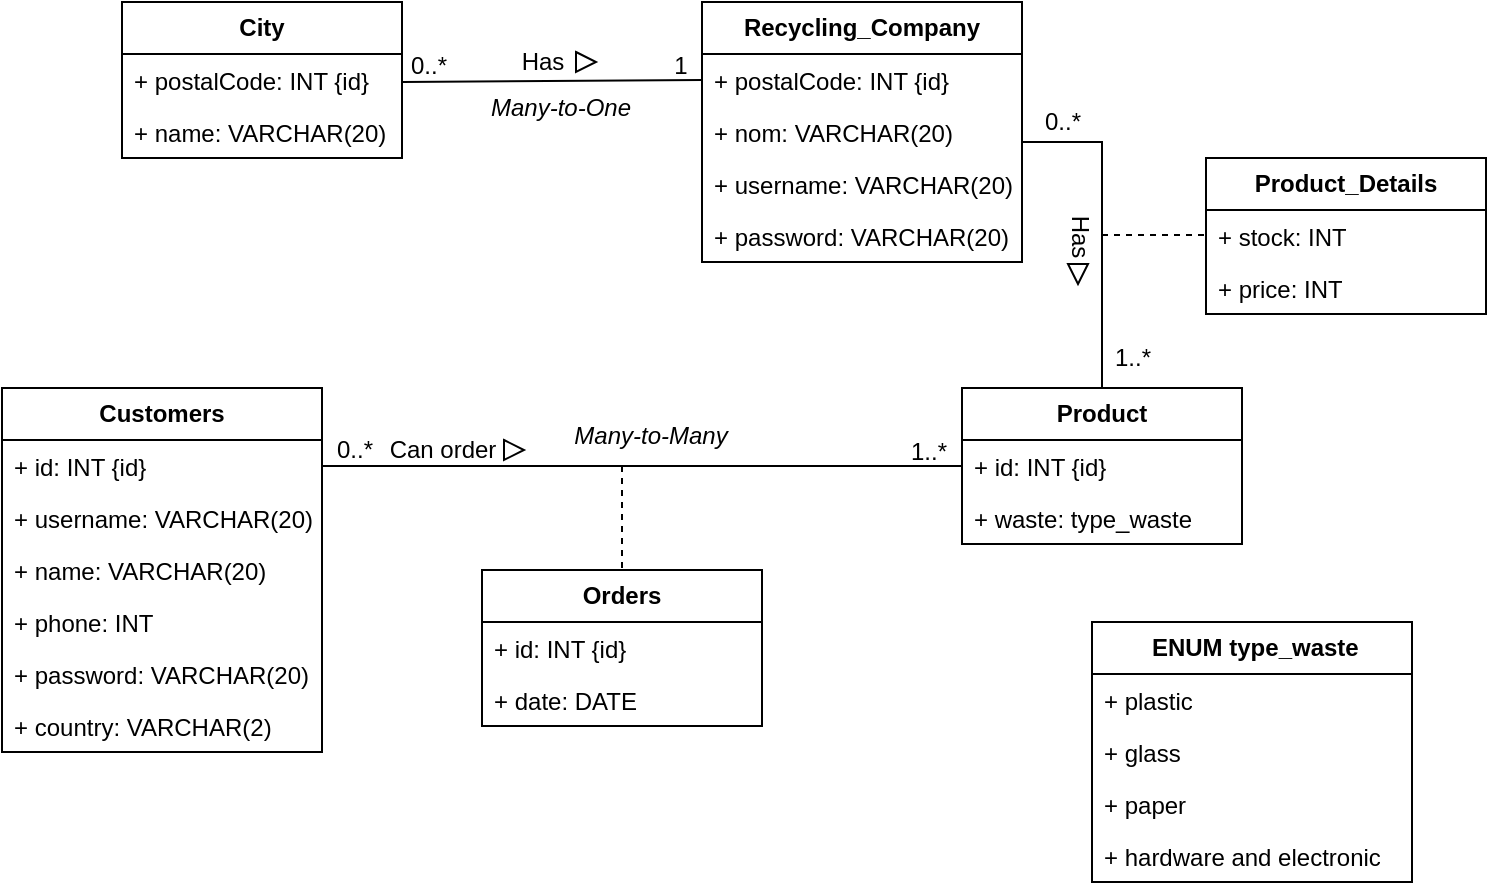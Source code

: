 <mxfile version="24.2.0" type="device">
  <diagram id="C5RBs43oDa-KdzZeNtuy" name="Page-1">
    <mxGraphModel dx="1050" dy="565" grid="1" gridSize="10" guides="1" tooltips="1" connect="1" arrows="1" fold="1" page="1" pageScale="1" pageWidth="827" pageHeight="1169" math="0" shadow="0">
      <root>
        <mxCell id="WIyWlLk6GJQsqaUBKTNV-0" />
        <mxCell id="WIyWlLk6GJQsqaUBKTNV-1" parent="WIyWlLk6GJQsqaUBKTNV-0" />
        <mxCell id="Xw6bSQkJ1ffog_yvcohS-8" value="&lt;div&gt;&lt;b&gt;City&lt;/b&gt;&lt;/div&gt;" style="swimlane;fontStyle=0;childLayout=stackLayout;horizontal=1;startSize=26;fillColor=none;horizontalStack=0;resizeParent=1;resizeParentMax=0;resizeLast=0;collapsible=1;marginBottom=0;whiteSpace=wrap;html=1;" parent="WIyWlLk6GJQsqaUBKTNV-1" vertex="1">
          <mxGeometry x="150" y="120" width="140" height="78" as="geometry" />
        </mxCell>
        <mxCell id="Xw6bSQkJ1ffog_yvcohS-9" value="+ postalCode: INT {id} " style="text;strokeColor=none;fillColor=none;align=left;verticalAlign=top;spacingLeft=4;spacingRight=4;overflow=hidden;rotatable=0;points=[[0,0.5],[1,0.5]];portConstraint=eastwest;whiteSpace=wrap;html=1;" parent="Xw6bSQkJ1ffog_yvcohS-8" vertex="1">
          <mxGeometry y="26" width="140" height="26" as="geometry" />
        </mxCell>
        <mxCell id="Xw6bSQkJ1ffog_yvcohS-10" value="+ name: VARCHAR(20)" style="text;strokeColor=none;fillColor=none;align=left;verticalAlign=top;spacingLeft=4;spacingRight=4;overflow=hidden;rotatable=0;points=[[0,0.5],[1,0.5]];portConstraint=eastwest;whiteSpace=wrap;html=1;" parent="Xw6bSQkJ1ffog_yvcohS-8" vertex="1">
          <mxGeometry y="52" width="140" height="26" as="geometry" />
        </mxCell>
        <mxCell id="Xw6bSQkJ1ffog_yvcohS-12" value="&lt;div&gt;Customers&lt;/div&gt;" style="swimlane;fontStyle=1;childLayout=stackLayout;horizontal=1;startSize=26;fillColor=none;horizontalStack=0;resizeParent=1;resizeParentMax=0;resizeLast=0;collapsible=1;marginBottom=0;whiteSpace=wrap;html=1;" parent="WIyWlLk6GJQsqaUBKTNV-1" vertex="1">
          <mxGeometry x="90" y="313" width="160" height="182" as="geometry" />
        </mxCell>
        <mxCell id="Xw6bSQkJ1ffog_yvcohS-13" value="+ id: INT {id} " style="text;strokeColor=none;fillColor=none;align=left;verticalAlign=top;spacingLeft=4;spacingRight=4;overflow=hidden;rotatable=0;points=[[0,0.5],[1,0.5]];portConstraint=eastwest;whiteSpace=wrap;html=1;" parent="Xw6bSQkJ1ffog_yvcohS-12" vertex="1">
          <mxGeometry y="26" width="160" height="26" as="geometry" />
        </mxCell>
        <mxCell id="gv1R2zoai-N7ZF9RfeS_-21" value="+ username: VARCHAR(20)" style="text;strokeColor=none;fillColor=none;align=left;verticalAlign=top;spacingLeft=4;spacingRight=4;overflow=hidden;rotatable=0;points=[[0,0.5],[1,0.5]];portConstraint=eastwest;whiteSpace=wrap;html=1;" vertex="1" parent="Xw6bSQkJ1ffog_yvcohS-12">
          <mxGeometry y="52" width="160" height="26" as="geometry" />
        </mxCell>
        <mxCell id="Xw6bSQkJ1ffog_yvcohS-14" value="+ name: VARCHAR(20)" style="text;strokeColor=none;fillColor=none;align=left;verticalAlign=top;spacingLeft=4;spacingRight=4;overflow=hidden;rotatable=0;points=[[0,0.5],[1,0.5]];portConstraint=eastwest;whiteSpace=wrap;html=1;" parent="Xw6bSQkJ1ffog_yvcohS-12" vertex="1">
          <mxGeometry y="78" width="160" height="26" as="geometry" />
        </mxCell>
        <mxCell id="Xw6bSQkJ1ffog_yvcohS-15" value="+ phone: INT" style="text;strokeColor=none;fillColor=none;align=left;verticalAlign=top;spacingLeft=4;spacingRight=4;overflow=hidden;rotatable=0;points=[[0,0.5],[1,0.5]];portConstraint=eastwest;whiteSpace=wrap;html=1;" parent="Xw6bSQkJ1ffog_yvcohS-12" vertex="1">
          <mxGeometry y="104" width="160" height="26" as="geometry" />
        </mxCell>
        <mxCell id="gv1R2zoai-N7ZF9RfeS_-22" value="+ password: VARCHAR(20)" style="text;strokeColor=none;fillColor=none;align=left;verticalAlign=top;spacingLeft=4;spacingRight=4;overflow=hidden;rotatable=0;points=[[0,0.5],[1,0.5]];portConstraint=eastwest;whiteSpace=wrap;html=1;" vertex="1" parent="Xw6bSQkJ1ffog_yvcohS-12">
          <mxGeometry y="130" width="160" height="26" as="geometry" />
        </mxCell>
        <mxCell id="Xw6bSQkJ1ffog_yvcohS-32" value="+ country: VARCHAR(2)" style="text;strokeColor=none;fillColor=none;align=left;verticalAlign=top;spacingLeft=4;spacingRight=4;overflow=hidden;rotatable=0;points=[[0,0.5],[1,0.5]];portConstraint=eastwest;whiteSpace=wrap;html=1;" parent="Xw6bSQkJ1ffog_yvcohS-12" vertex="1">
          <mxGeometry y="156" width="160" height="26" as="geometry" />
        </mxCell>
        <mxCell id="Xw6bSQkJ1ffog_yvcohS-17" value="Orders" style="swimlane;fontStyle=1;childLayout=stackLayout;horizontal=1;startSize=26;fillColor=none;horizontalStack=0;resizeParent=1;resizeParentMax=0;resizeLast=0;collapsible=1;marginBottom=0;whiteSpace=wrap;html=1;" parent="WIyWlLk6GJQsqaUBKTNV-1" vertex="1">
          <mxGeometry x="330" y="404" width="140" height="78" as="geometry" />
        </mxCell>
        <mxCell id="Xw6bSQkJ1ffog_yvcohS-18" value="+ id: INT {id} " style="text;strokeColor=none;fillColor=none;align=left;verticalAlign=top;spacingLeft=4;spacingRight=4;overflow=hidden;rotatable=0;points=[[0,0.5],[1,0.5]];portConstraint=eastwest;whiteSpace=wrap;html=1;" parent="Xw6bSQkJ1ffog_yvcohS-17" vertex="1">
          <mxGeometry y="26" width="140" height="26" as="geometry" />
        </mxCell>
        <mxCell id="Xw6bSQkJ1ffog_yvcohS-19" value="+ date: DATE" style="text;strokeColor=none;fillColor=none;align=left;verticalAlign=top;spacingLeft=4;spacingRight=4;overflow=hidden;rotatable=0;points=[[0,0.5],[1,0.5]];portConstraint=eastwest;whiteSpace=wrap;html=1;" parent="Xw6bSQkJ1ffog_yvcohS-17" vertex="1">
          <mxGeometry y="52" width="140" height="26" as="geometry" />
        </mxCell>
        <mxCell id="Xw6bSQkJ1ffog_yvcohS-21" value="&lt;b&gt;Recycling_Company&lt;/b&gt;" style="swimlane;fontStyle=0;childLayout=stackLayout;horizontal=1;startSize=26;fillColor=none;horizontalStack=0;resizeParent=1;resizeParentMax=0;resizeLast=0;collapsible=1;marginBottom=0;whiteSpace=wrap;html=1;" parent="WIyWlLk6GJQsqaUBKTNV-1" vertex="1">
          <mxGeometry x="440" y="120" width="160" height="130" as="geometry" />
        </mxCell>
        <mxCell id="Xw6bSQkJ1ffog_yvcohS-22" value="&lt;div&gt;+ postalCode: INT {id} &lt;/div&gt;" style="text;strokeColor=none;fillColor=none;align=left;verticalAlign=top;spacingLeft=4;spacingRight=4;overflow=hidden;rotatable=0;points=[[0,0.5],[1,0.5]];portConstraint=eastwest;whiteSpace=wrap;html=1;" parent="Xw6bSQkJ1ffog_yvcohS-21" vertex="1">
          <mxGeometry y="26" width="160" height="26" as="geometry" />
        </mxCell>
        <mxCell id="Xw6bSQkJ1ffog_yvcohS-23" value="+ nom: VARCHAR(20)" style="text;strokeColor=none;fillColor=none;align=left;verticalAlign=top;spacingLeft=4;spacingRight=4;overflow=hidden;rotatable=0;points=[[0,0.5],[1,0.5]];portConstraint=eastwest;whiteSpace=wrap;html=1;" parent="Xw6bSQkJ1ffog_yvcohS-21" vertex="1">
          <mxGeometry y="52" width="160" height="26" as="geometry" />
        </mxCell>
        <mxCell id="gv1R2zoai-N7ZF9RfeS_-23" value="+ username: VARCHAR(20)" style="text;strokeColor=none;fillColor=none;align=left;verticalAlign=top;spacingLeft=4;spacingRight=4;overflow=hidden;rotatable=0;points=[[0,0.5],[1,0.5]];portConstraint=eastwest;whiteSpace=wrap;html=1;" vertex="1" parent="Xw6bSQkJ1ffog_yvcohS-21">
          <mxGeometry y="78" width="160" height="26" as="geometry" />
        </mxCell>
        <mxCell id="gv1R2zoai-N7ZF9RfeS_-24" value="+ password: VARCHAR(20)" style="text;strokeColor=none;fillColor=none;align=left;verticalAlign=top;spacingLeft=4;spacingRight=4;overflow=hidden;rotatable=0;points=[[0,0.5],[1,0.5]];portConstraint=eastwest;whiteSpace=wrap;html=1;" vertex="1" parent="Xw6bSQkJ1ffog_yvcohS-21">
          <mxGeometry y="104" width="160" height="26" as="geometry" />
        </mxCell>
        <mxCell id="Xw6bSQkJ1ffog_yvcohS-25" value="&amp;nbsp;ENUM type_waste" style="swimlane;fontStyle=1;childLayout=stackLayout;horizontal=1;startSize=26;fillColor=none;horizontalStack=0;resizeParent=1;resizeParentMax=0;resizeLast=0;collapsible=1;marginBottom=0;whiteSpace=wrap;html=1;" parent="WIyWlLk6GJQsqaUBKTNV-1" vertex="1">
          <mxGeometry x="635" y="430" width="160" height="130" as="geometry" />
        </mxCell>
        <mxCell id="Xw6bSQkJ1ffog_yvcohS-26" value="+ plastic " style="text;strokeColor=none;fillColor=none;align=left;verticalAlign=top;spacingLeft=4;spacingRight=4;overflow=hidden;rotatable=0;points=[[0,0.5],[1,0.5]];portConstraint=eastwest;whiteSpace=wrap;html=1;" parent="Xw6bSQkJ1ffog_yvcohS-25" vertex="1">
          <mxGeometry y="26" width="160" height="26" as="geometry" />
        </mxCell>
        <mxCell id="Xw6bSQkJ1ffog_yvcohS-29" value="+ glass" style="text;strokeColor=none;fillColor=none;align=left;verticalAlign=top;spacingLeft=4;spacingRight=4;overflow=hidden;rotatable=0;points=[[0,0.5],[1,0.5]];portConstraint=eastwest;whiteSpace=wrap;html=1;" parent="Xw6bSQkJ1ffog_yvcohS-25" vertex="1">
          <mxGeometry y="52" width="160" height="26" as="geometry" />
        </mxCell>
        <mxCell id="Xw6bSQkJ1ffog_yvcohS-28" value="+ paper" style="text;strokeColor=none;fillColor=none;align=left;verticalAlign=top;spacingLeft=4;spacingRight=4;overflow=hidden;rotatable=0;points=[[0,0.5],[1,0.5]];portConstraint=eastwest;whiteSpace=wrap;html=1;" parent="Xw6bSQkJ1ffog_yvcohS-25" vertex="1">
          <mxGeometry y="78" width="160" height="26" as="geometry" />
        </mxCell>
        <mxCell id="Xw6bSQkJ1ffog_yvcohS-30" value="+ hardware and electronic" style="text;strokeColor=none;fillColor=none;align=left;verticalAlign=top;spacingLeft=4;spacingRight=4;overflow=hidden;rotatable=0;points=[[0,0.5],[1,0.5]];portConstraint=eastwest;whiteSpace=wrap;html=1;" parent="Xw6bSQkJ1ffog_yvcohS-25" vertex="1">
          <mxGeometry y="104" width="160" height="26" as="geometry" />
        </mxCell>
        <mxCell id="Xw6bSQkJ1ffog_yvcohS-33" value="Product" style="swimlane;fontStyle=1;childLayout=stackLayout;horizontal=1;startSize=26;fillColor=none;horizontalStack=0;resizeParent=1;resizeParentMax=0;resizeLast=0;collapsible=1;marginBottom=0;whiteSpace=wrap;html=1;" parent="WIyWlLk6GJQsqaUBKTNV-1" vertex="1">
          <mxGeometry x="570" y="313" width="140" height="78" as="geometry" />
        </mxCell>
        <mxCell id="Xw6bSQkJ1ffog_yvcohS-34" value="+ id: INT {id} " style="text;strokeColor=none;fillColor=none;align=left;verticalAlign=top;spacingLeft=4;spacingRight=4;overflow=hidden;rotatable=0;points=[[0,0.5],[1,0.5]];portConstraint=eastwest;whiteSpace=wrap;html=1;" parent="Xw6bSQkJ1ffog_yvcohS-33" vertex="1">
          <mxGeometry y="26" width="140" height="26" as="geometry" />
        </mxCell>
        <mxCell id="gv1R2zoai-N7ZF9RfeS_-12" value="+ waste: type_waste" style="text;strokeColor=none;fillColor=none;align=left;verticalAlign=top;spacingLeft=4;spacingRight=4;overflow=hidden;rotatable=0;points=[[0,0.5],[1,0.5]];portConstraint=eastwest;whiteSpace=wrap;html=1;" vertex="1" parent="Xw6bSQkJ1ffog_yvcohS-33">
          <mxGeometry y="52" width="140" height="26" as="geometry" />
        </mxCell>
        <mxCell id="Xw6bSQkJ1ffog_yvcohS-68" value="0..*" style="text;html=1;align=center;verticalAlign=middle;resizable=0;points=[];autosize=1;strokeColor=none;fillColor=none;" parent="WIyWlLk6GJQsqaUBKTNV-1" vertex="1">
          <mxGeometry x="246" y="329" width="40" height="30" as="geometry" />
        </mxCell>
        <mxCell id="Xw6bSQkJ1ffog_yvcohS-69" value="1..*" style="text;html=1;align=center;verticalAlign=middle;resizable=0;points=[];autosize=1;strokeColor=none;fillColor=none;" parent="WIyWlLk6GJQsqaUBKTNV-1" vertex="1">
          <mxGeometry x="533" y="330" width="40" height="30" as="geometry" />
        </mxCell>
        <mxCell id="Xw6bSQkJ1ffog_yvcohS-77" value="" style="line;strokeWidth=1;fillColor=none;align=right;verticalAlign=bottom;spacingTop=-1;spacingLeft=3;spacingRight=3;rotatable=0;labelPosition=left;points=[];portConstraint=eastwest;strokeColor=inherit;verticalLabelPosition=top;direction=south;dashed=1;" parent="WIyWlLk6GJQsqaUBKTNV-1" vertex="1">
          <mxGeometry x="396" y="352" width="8" height="52" as="geometry" />
        </mxCell>
        <mxCell id="Xw6bSQkJ1ffog_yvcohS-80" value="Many-to-Many" style="text;html=1;align=center;verticalAlign=middle;resizable=0;points=[];autosize=1;strokeColor=none;fillColor=none;fontStyle=2;fontFamily=Helvetica;" parent="WIyWlLk6GJQsqaUBKTNV-1" vertex="1">
          <mxGeometry x="364" y="322" width="100" height="30" as="geometry" />
        </mxCell>
        <mxCell id="Xw6bSQkJ1ffog_yvcohS-81" value="Many-to-One" style="text;html=1;align=center;verticalAlign=middle;resizable=0;points=[];autosize=1;strokeColor=none;fillColor=none;fontStyle=2" parent="WIyWlLk6GJQsqaUBKTNV-1" vertex="1">
          <mxGeometry x="324" y="158" width="90" height="30" as="geometry" />
        </mxCell>
        <mxCell id="gv1R2zoai-N7ZF9RfeS_-0" value="" style="endArrow=none;html=1;rounded=0;entryX=0;entryY=0.5;entryDx=0;entryDy=0;" edge="1" parent="WIyWlLk6GJQsqaUBKTNV-1" target="Xw6bSQkJ1ffog_yvcohS-22">
          <mxGeometry width="50" height="50" relative="1" as="geometry">
            <mxPoint x="290" y="160" as="sourcePoint" />
            <mxPoint x="370" y="150" as="targetPoint" />
          </mxGeometry>
        </mxCell>
        <mxCell id="gv1R2zoai-N7ZF9RfeS_-1" value="0..*" style="text;html=1;align=center;verticalAlign=middle;resizable=0;points=[];autosize=1;strokeColor=none;fillColor=none;" vertex="1" parent="WIyWlLk6GJQsqaUBKTNV-1">
          <mxGeometry x="283" y="137" width="40" height="30" as="geometry" />
        </mxCell>
        <mxCell id="gv1R2zoai-N7ZF9RfeS_-2" value="1" style="text;html=1;align=center;verticalAlign=middle;resizable=0;points=[];autosize=1;strokeColor=none;fillColor=none;" vertex="1" parent="WIyWlLk6GJQsqaUBKTNV-1">
          <mxGeometry x="414" y="137" width="30" height="30" as="geometry" />
        </mxCell>
        <mxCell id="gv1R2zoai-N7ZF9RfeS_-3" value="Has" style="text;html=1;align=center;verticalAlign=middle;resizable=0;points=[];autosize=1;strokeColor=none;fillColor=none;" vertex="1" parent="WIyWlLk6GJQsqaUBKTNV-1">
          <mxGeometry x="340" y="135" width="40" height="30" as="geometry" />
        </mxCell>
        <mxCell id="gv1R2zoai-N7ZF9RfeS_-4" value="" style="triangle;whiteSpace=wrap;html=1;" vertex="1" parent="WIyWlLk6GJQsqaUBKTNV-1">
          <mxGeometry x="377" y="145" width="10" height="10" as="geometry" />
        </mxCell>
        <mxCell id="gv1R2zoai-N7ZF9RfeS_-6" value="" style="endArrow=none;html=1;rounded=0;entryX=0.5;entryY=0;entryDx=0;entryDy=0;exitX=0.999;exitY=0.692;exitDx=0;exitDy=0;exitPerimeter=0;" edge="1" parent="WIyWlLk6GJQsqaUBKTNV-1" source="Xw6bSQkJ1ffog_yvcohS-23">
          <mxGeometry width="50" height="50" relative="1" as="geometry">
            <mxPoint x="602.24" y="189.212" as="sourcePoint" />
            <mxPoint x="640" y="313" as="targetPoint" />
            <Array as="points">
              <mxPoint x="640" y="190" />
            </Array>
          </mxGeometry>
        </mxCell>
        <mxCell id="gv1R2zoai-N7ZF9RfeS_-7" value="Has" style="text;html=1;align=center;verticalAlign=middle;resizable=0;points=[];autosize=1;strokeColor=none;fillColor=none;rotation=90;" vertex="1" parent="WIyWlLk6GJQsqaUBKTNV-1">
          <mxGeometry x="609" y="222" width="40" height="30" as="geometry" />
        </mxCell>
        <mxCell id="gv1R2zoai-N7ZF9RfeS_-8" value="0..*" style="text;html=1;align=center;verticalAlign=middle;resizable=0;points=[];autosize=1;strokeColor=none;fillColor=none;" vertex="1" parent="WIyWlLk6GJQsqaUBKTNV-1">
          <mxGeometry x="600" y="165" width="40" height="30" as="geometry" />
        </mxCell>
        <mxCell id="gv1R2zoai-N7ZF9RfeS_-9" value="1..*" style="text;html=1;align=center;verticalAlign=middle;resizable=0;points=[];autosize=1;strokeColor=none;fillColor=none;" vertex="1" parent="WIyWlLk6GJQsqaUBKTNV-1">
          <mxGeometry x="635" y="283" width="40" height="30" as="geometry" />
        </mxCell>
        <mxCell id="gv1R2zoai-N7ZF9RfeS_-10" value="" style="triangle;whiteSpace=wrap;html=1;rotation=90;" vertex="1" parent="WIyWlLk6GJQsqaUBKTNV-1">
          <mxGeometry x="623" y="251" width="10" height="10" as="geometry" />
        </mxCell>
        <mxCell id="gv1R2zoai-N7ZF9RfeS_-13" value="Product_Details" style="swimlane;fontStyle=1;childLayout=stackLayout;horizontal=1;startSize=26;fillColor=none;horizontalStack=0;resizeParent=1;resizeParentMax=0;resizeLast=0;collapsible=1;marginBottom=0;whiteSpace=wrap;html=1;" vertex="1" parent="WIyWlLk6GJQsqaUBKTNV-1">
          <mxGeometry x="692" y="198" width="140" height="78" as="geometry" />
        </mxCell>
        <mxCell id="Xw6bSQkJ1ffog_yvcohS-82" value="+ stock: INT" style="text;strokeColor=none;fillColor=none;align=left;verticalAlign=top;spacingLeft=4;spacingRight=4;overflow=hidden;rotatable=0;points=[[0,0.5],[1,0.5]];portConstraint=eastwest;whiteSpace=wrap;html=1;" parent="gv1R2zoai-N7ZF9RfeS_-13" vertex="1">
          <mxGeometry y="26" width="140" height="26" as="geometry" />
        </mxCell>
        <mxCell id="Xw6bSQkJ1ffog_yvcohS-35" value="+ price: INT" style="text;strokeColor=none;fillColor=none;align=left;verticalAlign=top;spacingLeft=4;spacingRight=4;overflow=hidden;rotatable=0;points=[[0,0.5],[1,0.5]];portConstraint=eastwest;whiteSpace=wrap;html=1;" parent="gv1R2zoai-N7ZF9RfeS_-13" vertex="1">
          <mxGeometry y="52" width="140" height="26" as="geometry" />
        </mxCell>
        <mxCell id="gv1R2zoai-N7ZF9RfeS_-17" value="" style="line;strokeWidth=1;fillColor=none;align=right;verticalAlign=bottom;spacingTop=-1;spacingLeft=3;spacingRight=3;rotatable=0;labelPosition=left;points=[];portConstraint=eastwest;strokeColor=inherit;verticalLabelPosition=top;direction=west;dashed=1;flipV=1;flipH=1;" vertex="1" parent="WIyWlLk6GJQsqaUBKTNV-1">
          <mxGeometry x="640" y="160" width="52" height="153" as="geometry" />
        </mxCell>
        <mxCell id="gv1R2zoai-N7ZF9RfeS_-18" value="" style="endArrow=none;html=1;rounded=0;" edge="1" parent="WIyWlLk6GJQsqaUBKTNV-1" source="Xw6bSQkJ1ffog_yvcohS-13" target="Xw6bSQkJ1ffog_yvcohS-34">
          <mxGeometry width="50" height="50" relative="1" as="geometry">
            <mxPoint x="420" y="360" as="sourcePoint" />
            <mxPoint x="470" y="310" as="targetPoint" />
          </mxGeometry>
        </mxCell>
        <mxCell id="gv1R2zoai-N7ZF9RfeS_-19" value="Can order" style="text;html=1;align=center;verticalAlign=middle;resizable=0;points=[];autosize=1;strokeColor=none;fillColor=none;" vertex="1" parent="WIyWlLk6GJQsqaUBKTNV-1">
          <mxGeometry x="270" y="329" width="80" height="30" as="geometry" />
        </mxCell>
        <mxCell id="gv1R2zoai-N7ZF9RfeS_-20" value="" style="triangle;whiteSpace=wrap;html=1;" vertex="1" parent="WIyWlLk6GJQsqaUBKTNV-1">
          <mxGeometry x="341" y="339" width="10" height="10" as="geometry" />
        </mxCell>
      </root>
    </mxGraphModel>
  </diagram>
</mxfile>
